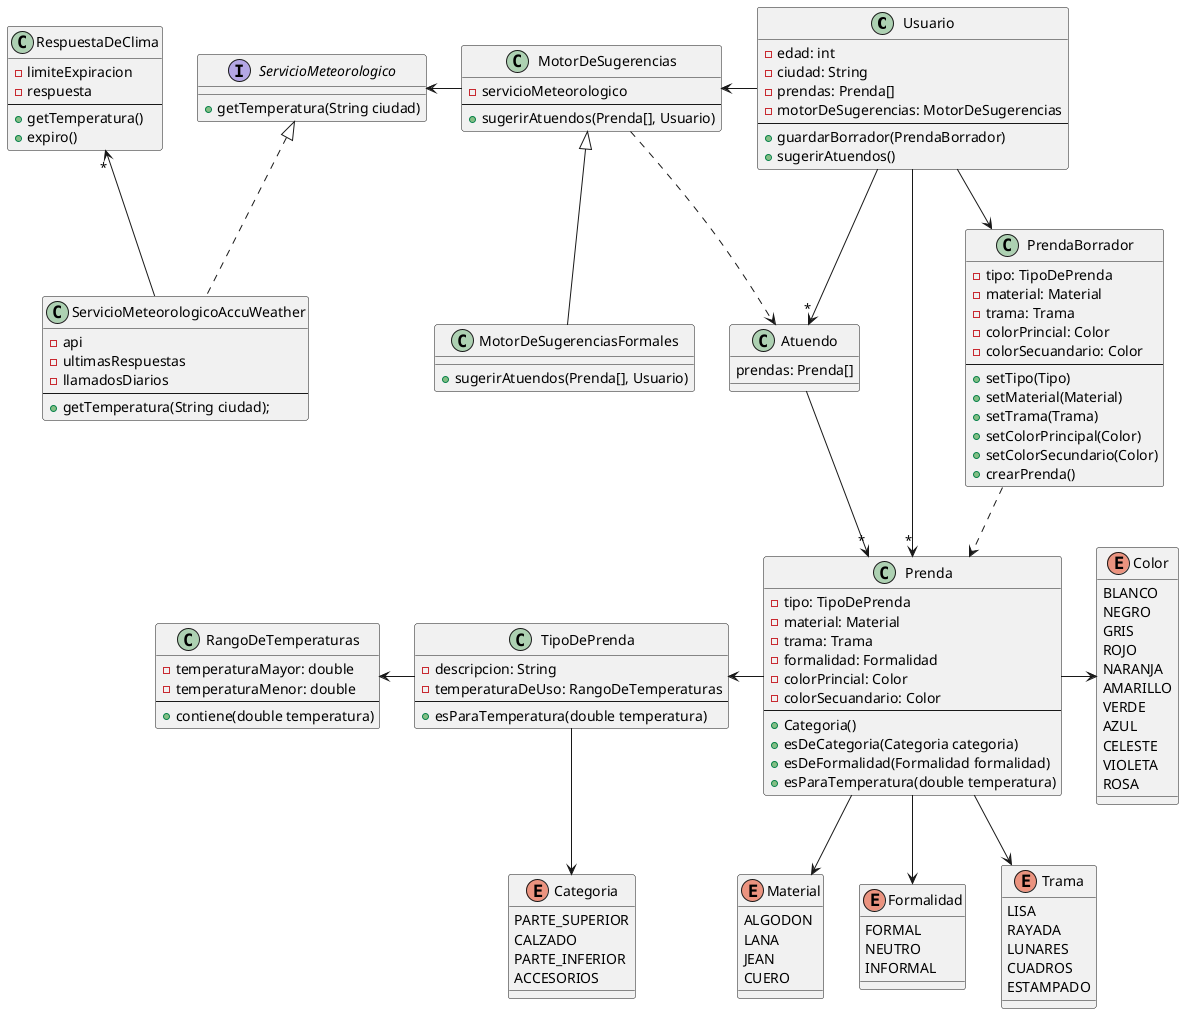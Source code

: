 @startuml

class Usuario {
    - edad: int
    - ciudad: String
    - prendas: Prenda[]
    - motorDeSugerencias: MotorDeSugerencias
    --
    + guardarBorrador(PrendaBorrador)
    + sugerirAtuendos()
}

class Atuendo {
    prendas: Prenda[]
}

class Prenda {
    - tipo: TipoDePrenda
    - material: Material
    - trama: Trama
    - formalidad: Formalidad
    - colorPrincial: Color
    - colorSecuandario: Color
    --
    + Categoria()
    + esDeCategoria(Categoria categoria)
    + esDeFormalidad(Formalidad formalidad)
    + esParaTemperatura(double temperatura)
}

class PrendaBorrador {
    - tipo: TipoDePrenda
    - material: Material
    - trama: Trama
    - colorPrincial: Color
    - colorSecuandario: Color
    --
    + setTipo(Tipo)
    + setMaterial(Material)
    + setTrama(Trama)
    + setColorPrincipal(Color)
    + setColorSecundario(Color)
    + crearPrenda()
}

class TipoDePrenda {
    - descripcion: String
    - temperaturaDeUso: RangoDeTemperaturas
    --
    + esParaTemperatura(double temperatura)
}

class MotorDeSugerencias {
    - servicioMeteorologico
    --
    + sugerirAtuendos(Prenda[], Usuario)
}

class MotorDeSugerenciasFormales {
    + sugerirAtuendos(Prenda[], Usuario)
}

class RangoDeTemperaturas {
    - temperaturaMayor: double
    - temperaturaMenor: double
    --
    + contiene(double temperatura)
}

interface ServicioMeteorologico {
    + getTemperatura(String ciudad)
}

class ServicioMeteorologicoAccuWeather {
    - api
    - ultimasRespuestas
    - llamadosDiarios
    --
    + getTemperatura(String ciudad);
}

class RespuestaDeClima {
    - limiteExpiracion
    - respuesta
    --
    + getTemperatura()
    + expiro()
}

enum Trama {
    LISA
    RAYADA
    LUNARES
    CUADROS
    ESTAMPADO
}

enum Color {
    BLANCO
    NEGRO
    GRIS
    ROJO
    NARANJA
    AMARILLO
    VERDE
    AZUL
    CELESTE
    VIOLETA
    ROSA
}

enum Categoria {
    PARTE_SUPERIOR
    CALZADO
    PARTE_INFERIOR
    ACCESORIOS
}

enum Material {
    ALGODON
    LANA
    JEAN
    CUERO
}

enum Formalidad {
    FORMAL
    NEUTRO
    INFORMAL
}

Atuendo -->"*" Prenda
Atuendo -[hidden]r- PrendaBorrador

Usuario -->"*" Prenda
Usuario --> PrendaBorrador
Usuario -->"*" Atuendo
Usuario -l-> MotorDeSugerencias

PrendaBorrador ..> Prenda

Prenda -l-> TipoDePrenda
Prenda --> Material
Prenda --> Trama
Prenda --> Formalidad
Prenda -> Color

TipoDePrenda --> Categoria
TipoDePrenda -l-> RangoDeTemperaturas

MotorDeSugerencias .r.> Atuendo
MotorDeSugerencias -l-> ServicioMeteorologico

MotorDeSugerenciasFormales -u-|> MotorDeSugerencias

ServicioMeteorologicoAccuWeather .u.|> ServicioMeteorologico
ServicioMeteorologicoAccuWeather -u->"*" RespuestaDeClima

@enduml